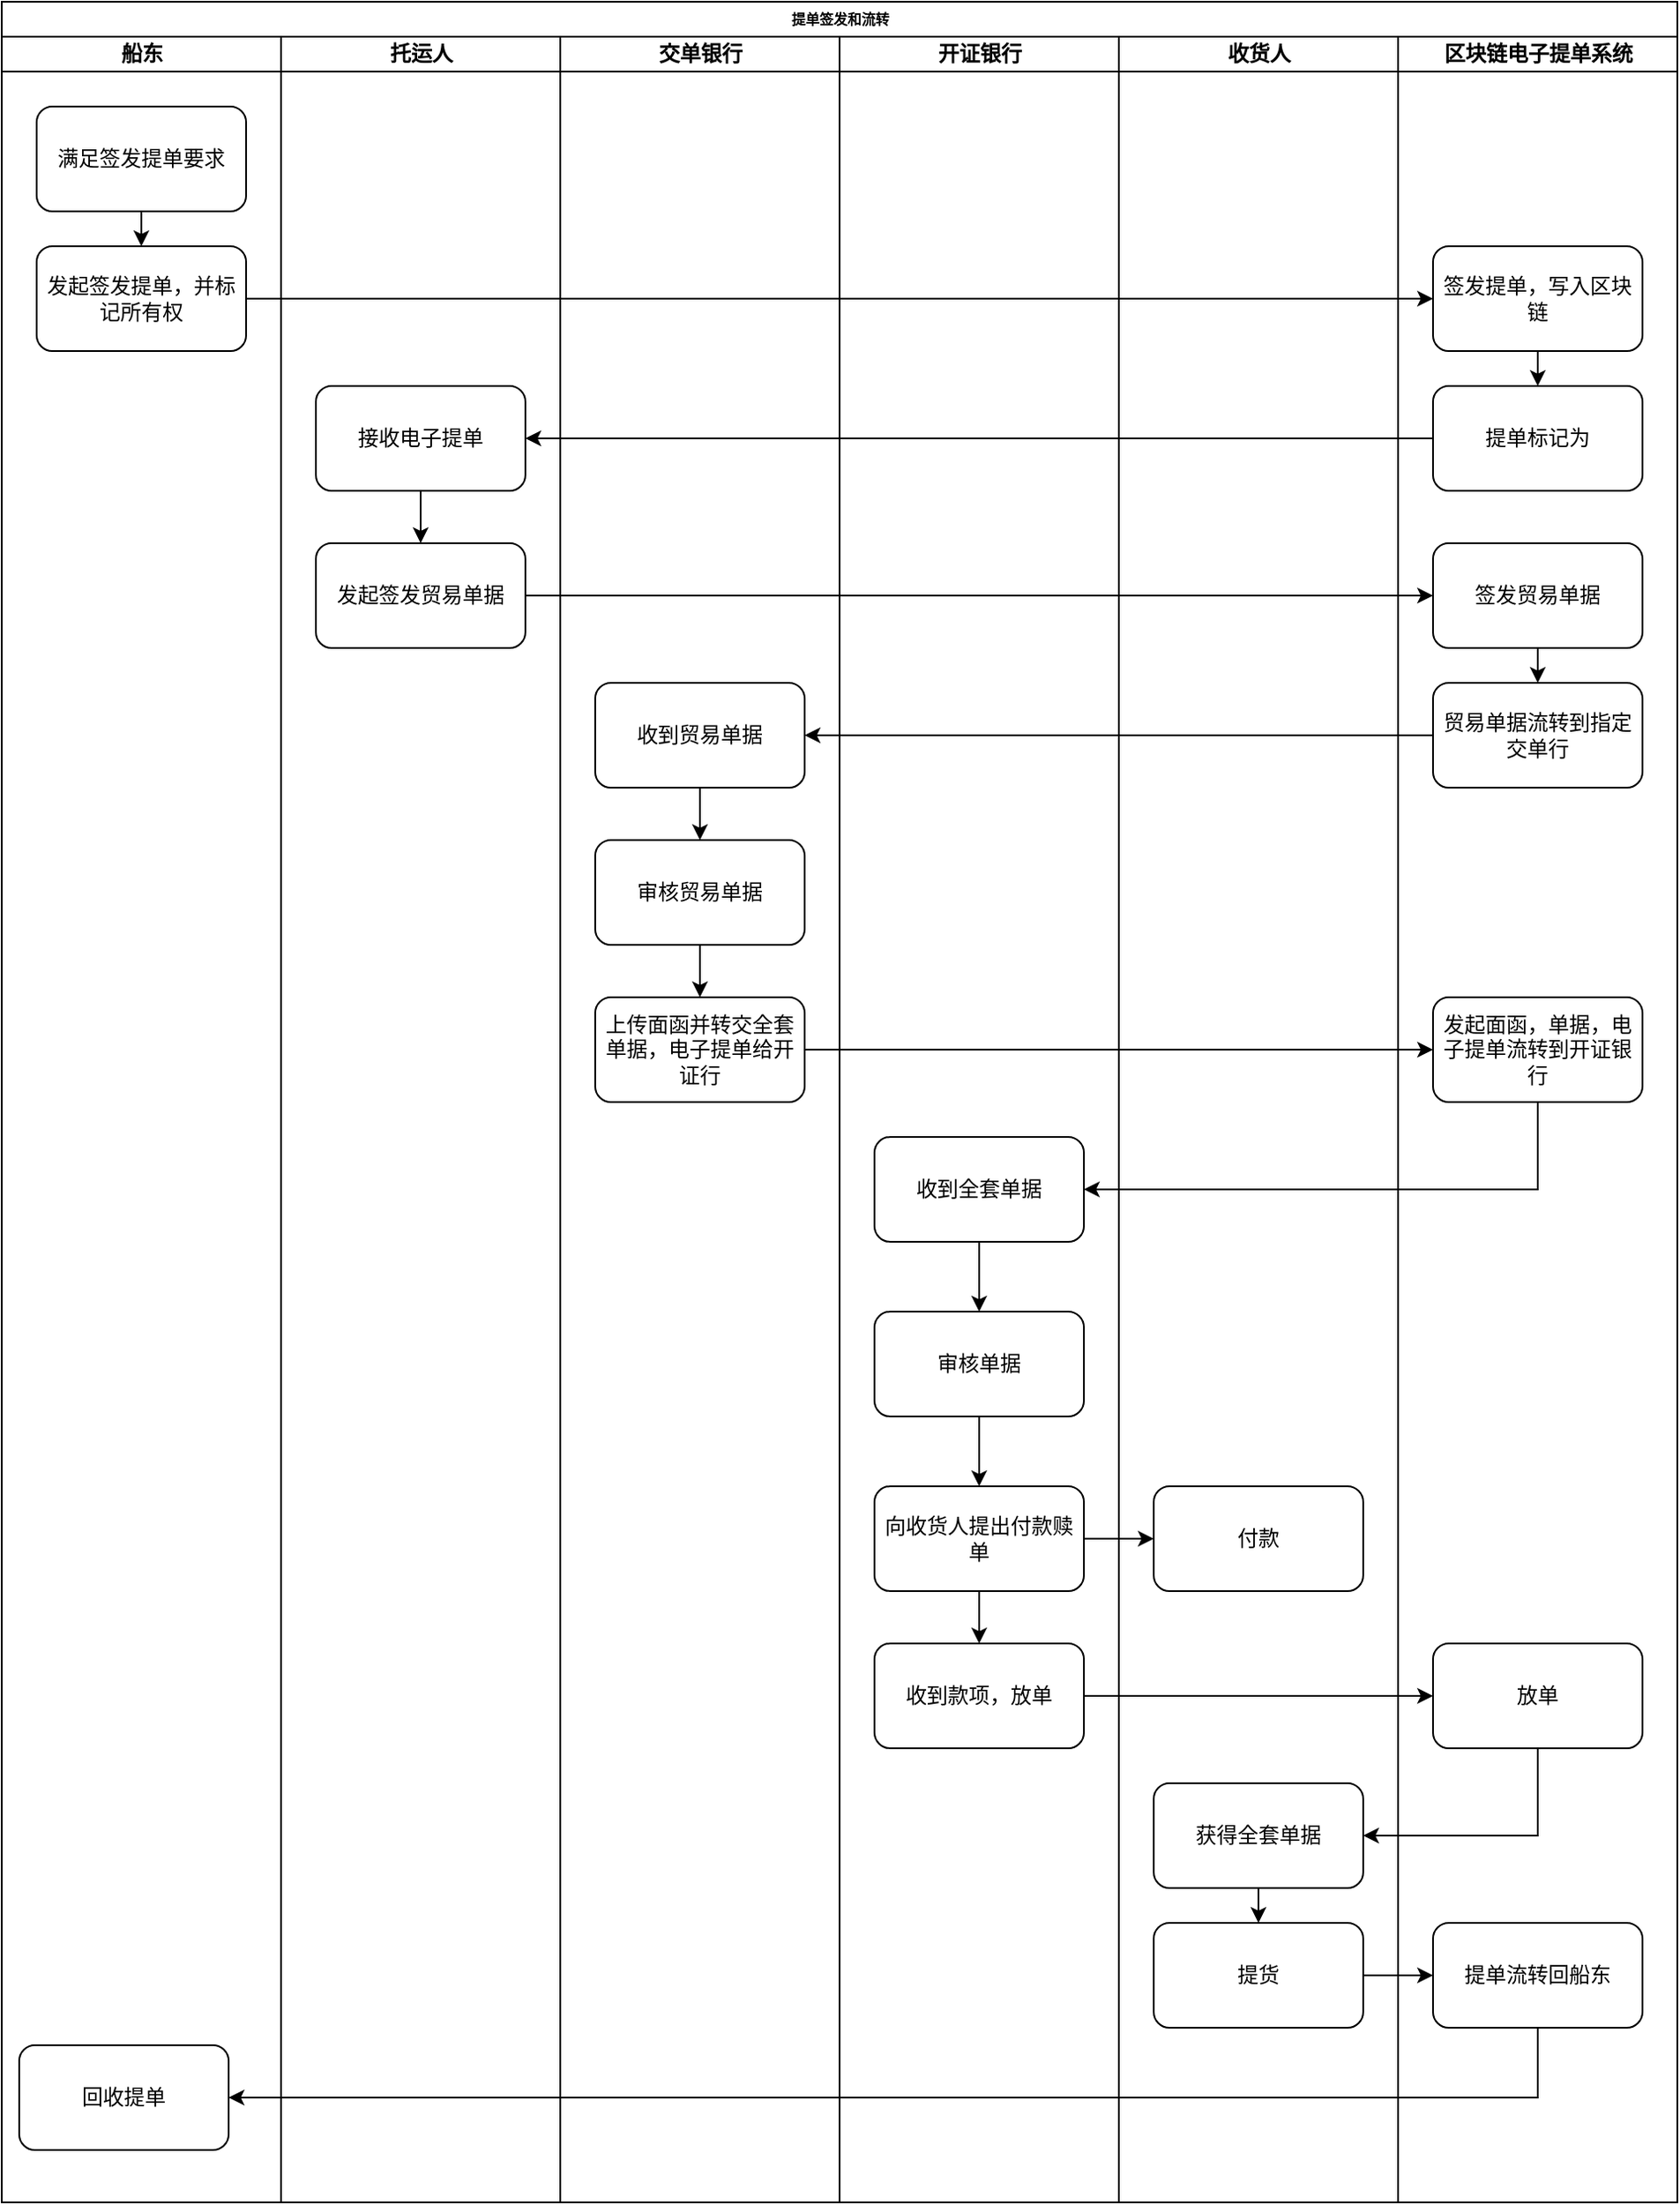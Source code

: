 <mxfile version="21.7.5" type="github">
  <diagram name="Page-1" id="74e2e168-ea6b-b213-b513-2b3c1d86103e">
    <mxGraphModel dx="1029" dy="739" grid="1" gridSize="10" guides="1" tooltips="1" connect="1" arrows="1" fold="1" page="1" pageScale="1" pageWidth="1100" pageHeight="850" background="none" math="0" shadow="0">
      <root>
        <mxCell id="0" />
        <mxCell id="1" parent="0" />
        <mxCell id="77e6c97f196da883-1" value="提单签发和流转" style="swimlane;html=1;childLayout=stackLayout;startSize=20;rounded=0;shadow=0;labelBackgroundColor=none;strokeWidth=1;fontFamily=Verdana;fontSize=8;align=center;" parent="1" vertex="1">
          <mxGeometry x="70" y="40" width="960" height="1260" as="geometry" />
        </mxCell>
        <mxCell id="77e6c97f196da883-2" value="船东" style="swimlane;html=1;startSize=20;" parent="77e6c97f196da883-1" vertex="1">
          <mxGeometry y="20" width="160" height="1240" as="geometry" />
        </mxCell>
        <mxCell id="e8hGfYv2KuV4wwroEPrG-4" style="edgeStyle=orthogonalEdgeStyle;rounded=0;orthogonalLoop=1;jettySize=auto;html=1;exitX=0.5;exitY=1;exitDx=0;exitDy=0;entryX=0.5;entryY=0;entryDx=0;entryDy=0;" edge="1" parent="77e6c97f196da883-2" source="e8hGfYv2KuV4wwroEPrG-2" target="e8hGfYv2KuV4wwroEPrG-3">
          <mxGeometry relative="1" as="geometry" />
        </mxCell>
        <mxCell id="e8hGfYv2KuV4wwroEPrG-2" value="满足签发提单要求" style="rounded=1;whiteSpace=wrap;html=1;" vertex="1" parent="77e6c97f196da883-2">
          <mxGeometry x="20" y="40" width="120" height="60" as="geometry" />
        </mxCell>
        <mxCell id="e8hGfYv2KuV4wwroEPrG-3" value="发起签发提单，并标记所有权" style="rounded=1;whiteSpace=wrap;html=1;" vertex="1" parent="77e6c97f196da883-2">
          <mxGeometry x="20" y="120" width="120" height="60" as="geometry" />
        </mxCell>
        <mxCell id="e8hGfYv2KuV4wwroEPrG-45" value="回收提单" style="rounded=1;whiteSpace=wrap;html=1;" vertex="1" parent="77e6c97f196da883-2">
          <mxGeometry x="10" y="1150" width="120" height="60" as="geometry" />
        </mxCell>
        <mxCell id="77e6c97f196da883-3" value="托运人" style="swimlane;html=1;startSize=20;" parent="77e6c97f196da883-1" vertex="1">
          <mxGeometry x="160" y="20" width="160" height="1240" as="geometry" />
        </mxCell>
        <mxCell id="e8hGfYv2KuV4wwroEPrG-12" style="edgeStyle=orthogonalEdgeStyle;rounded=0;orthogonalLoop=1;jettySize=auto;html=1;exitX=0.5;exitY=1;exitDx=0;exitDy=0;entryX=0.5;entryY=0;entryDx=0;entryDy=0;" edge="1" parent="77e6c97f196da883-3" source="e8hGfYv2KuV4wwroEPrG-9" target="e8hGfYv2KuV4wwroEPrG-11">
          <mxGeometry relative="1" as="geometry" />
        </mxCell>
        <mxCell id="e8hGfYv2KuV4wwroEPrG-9" value="接收电子提单" style="rounded=1;whiteSpace=wrap;html=1;" vertex="1" parent="77e6c97f196da883-3">
          <mxGeometry x="20" y="200" width="120" height="60" as="geometry" />
        </mxCell>
        <mxCell id="e8hGfYv2KuV4wwroEPrG-11" value="发起签发贸易单据" style="rounded=1;whiteSpace=wrap;html=1;" vertex="1" parent="77e6c97f196da883-3">
          <mxGeometry x="20" y="290" width="120" height="60" as="geometry" />
        </mxCell>
        <mxCell id="77e6c97f196da883-4" value="交单银行" style="swimlane;html=1;startSize=20;" parent="77e6c97f196da883-1" vertex="1">
          <mxGeometry x="320" y="20" width="160" height="1240" as="geometry" />
        </mxCell>
        <mxCell id="e8hGfYv2KuV4wwroEPrG-22" style="edgeStyle=orthogonalEdgeStyle;rounded=0;orthogonalLoop=1;jettySize=auto;html=1;exitX=0.5;exitY=1;exitDx=0;exitDy=0;entryX=0.5;entryY=0;entryDx=0;entryDy=0;" edge="1" parent="77e6c97f196da883-4" source="e8hGfYv2KuV4wwroEPrG-17" target="e8hGfYv2KuV4wwroEPrG-21">
          <mxGeometry relative="1" as="geometry" />
        </mxCell>
        <mxCell id="e8hGfYv2KuV4wwroEPrG-17" value="收到贸易单据" style="rounded=1;whiteSpace=wrap;html=1;" vertex="1" parent="77e6c97f196da883-4">
          <mxGeometry x="20" y="370" width="120" height="60" as="geometry" />
        </mxCell>
        <mxCell id="e8hGfYv2KuV4wwroEPrG-24" style="edgeStyle=orthogonalEdgeStyle;rounded=0;orthogonalLoop=1;jettySize=auto;html=1;exitX=0.5;exitY=1;exitDx=0;exitDy=0;" edge="1" parent="77e6c97f196da883-4" source="e8hGfYv2KuV4wwroEPrG-21" target="e8hGfYv2KuV4wwroEPrG-23">
          <mxGeometry relative="1" as="geometry" />
        </mxCell>
        <mxCell id="e8hGfYv2KuV4wwroEPrG-21" value="审核贸易单据" style="rounded=1;whiteSpace=wrap;html=1;" vertex="1" parent="77e6c97f196da883-4">
          <mxGeometry x="20" y="460" width="120" height="60" as="geometry" />
        </mxCell>
        <mxCell id="e8hGfYv2KuV4wwroEPrG-23" value="上传面函并转交全套单据，电子提单给开证行" style="rounded=1;whiteSpace=wrap;html=1;" vertex="1" parent="77e6c97f196da883-4">
          <mxGeometry x="20" y="550" width="120" height="60" as="geometry" />
        </mxCell>
        <mxCell id="77e6c97f196da883-5" value="开证银行" style="swimlane;html=1;startSize=20;" parent="77e6c97f196da883-1" vertex="1">
          <mxGeometry x="480" y="20" width="160" height="1240" as="geometry" />
        </mxCell>
        <mxCell id="e8hGfYv2KuV4wwroEPrG-30" style="edgeStyle=orthogonalEdgeStyle;rounded=0;orthogonalLoop=1;jettySize=auto;html=1;exitX=0.5;exitY=1;exitDx=0;exitDy=0;entryX=0.5;entryY=0;entryDx=0;entryDy=0;" edge="1" parent="77e6c97f196da883-5" source="e8hGfYv2KuV4wwroEPrG-27" target="e8hGfYv2KuV4wwroEPrG-29">
          <mxGeometry relative="1" as="geometry" />
        </mxCell>
        <mxCell id="e8hGfYv2KuV4wwroEPrG-27" value="收到全套单据" style="rounded=1;whiteSpace=wrap;html=1;" vertex="1" parent="77e6c97f196da883-5">
          <mxGeometry x="20" y="630" width="120" height="60" as="geometry" />
        </mxCell>
        <mxCell id="e8hGfYv2KuV4wwroEPrG-32" style="edgeStyle=orthogonalEdgeStyle;rounded=0;orthogonalLoop=1;jettySize=auto;html=1;exitX=0.5;exitY=1;exitDx=0;exitDy=0;entryX=0.5;entryY=0;entryDx=0;entryDy=0;" edge="1" parent="77e6c97f196da883-5" source="e8hGfYv2KuV4wwroEPrG-29" target="e8hGfYv2KuV4wwroEPrG-31">
          <mxGeometry relative="1" as="geometry" />
        </mxCell>
        <mxCell id="e8hGfYv2KuV4wwroEPrG-29" value="审核单据" style="rounded=1;whiteSpace=wrap;html=1;" vertex="1" parent="77e6c97f196da883-5">
          <mxGeometry x="20" y="730" width="120" height="60" as="geometry" />
        </mxCell>
        <mxCell id="e8hGfYv2KuV4wwroEPrG-36" style="edgeStyle=orthogonalEdgeStyle;rounded=0;orthogonalLoop=1;jettySize=auto;html=1;exitX=0.5;exitY=1;exitDx=0;exitDy=0;entryX=0.5;entryY=0;entryDx=0;entryDy=0;" edge="1" parent="77e6c97f196da883-5" source="e8hGfYv2KuV4wwroEPrG-31" target="e8hGfYv2KuV4wwroEPrG-35">
          <mxGeometry relative="1" as="geometry" />
        </mxCell>
        <mxCell id="e8hGfYv2KuV4wwroEPrG-31" value="向收货人提出付款赎单" style="rounded=1;whiteSpace=wrap;html=1;" vertex="1" parent="77e6c97f196da883-5">
          <mxGeometry x="20" y="830" width="120" height="60" as="geometry" />
        </mxCell>
        <mxCell id="e8hGfYv2KuV4wwroEPrG-35" value="收到款项，放单" style="rounded=1;whiteSpace=wrap;html=1;" vertex="1" parent="77e6c97f196da883-5">
          <mxGeometry x="20" y="920" width="120" height="60" as="geometry" />
        </mxCell>
        <mxCell id="77e6c97f196da883-6" value="收货人" style="swimlane;html=1;startSize=20;" parent="77e6c97f196da883-1" vertex="1">
          <mxGeometry x="640" y="20" width="160" height="1240" as="geometry" />
        </mxCell>
        <mxCell id="e8hGfYv2KuV4wwroEPrG-33" value="付款" style="rounded=1;whiteSpace=wrap;html=1;" vertex="1" parent="77e6c97f196da883-6">
          <mxGeometry x="20" y="830" width="120" height="60" as="geometry" />
        </mxCell>
        <mxCell id="e8hGfYv2KuV4wwroEPrG-42" style="edgeStyle=orthogonalEdgeStyle;rounded=0;orthogonalLoop=1;jettySize=auto;html=1;exitX=0.5;exitY=1;exitDx=0;exitDy=0;entryX=0.5;entryY=0;entryDx=0;entryDy=0;" edge="1" parent="77e6c97f196da883-6" source="e8hGfYv2KuV4wwroEPrG-39" target="e8hGfYv2KuV4wwroEPrG-41">
          <mxGeometry relative="1" as="geometry" />
        </mxCell>
        <mxCell id="e8hGfYv2KuV4wwroEPrG-39" value="获得全套单据" style="rounded=1;whiteSpace=wrap;html=1;" vertex="1" parent="77e6c97f196da883-6">
          <mxGeometry x="20" y="1000" width="120" height="60" as="geometry" />
        </mxCell>
        <mxCell id="e8hGfYv2KuV4wwroEPrG-41" value="提货" style="rounded=1;whiteSpace=wrap;html=1;" vertex="1" parent="77e6c97f196da883-6">
          <mxGeometry x="20" y="1080" width="120" height="60" as="geometry" />
        </mxCell>
        <mxCell id="77e6c97f196da883-7" value="区块链电子提单系统" style="swimlane;html=1;startSize=20;" parent="77e6c97f196da883-1" vertex="1">
          <mxGeometry x="800" y="20" width="160" height="1240" as="geometry" />
        </mxCell>
        <mxCell id="e8hGfYv2KuV4wwroEPrG-8" style="edgeStyle=orthogonalEdgeStyle;rounded=0;orthogonalLoop=1;jettySize=auto;html=1;exitX=0.5;exitY=1;exitDx=0;exitDy=0;entryX=0.5;entryY=0;entryDx=0;entryDy=0;" edge="1" parent="77e6c97f196da883-7" source="e8hGfYv2KuV4wwroEPrG-5" target="e8hGfYv2KuV4wwroEPrG-7">
          <mxGeometry relative="1" as="geometry" />
        </mxCell>
        <mxCell id="e8hGfYv2KuV4wwroEPrG-5" value="签发提单，写入区块链" style="rounded=1;whiteSpace=wrap;html=1;" vertex="1" parent="77e6c97f196da883-7">
          <mxGeometry x="20" y="120" width="120" height="60" as="geometry" />
        </mxCell>
        <mxCell id="e8hGfYv2KuV4wwroEPrG-7" value="提单标记为" style="rounded=1;whiteSpace=wrap;html=1;" vertex="1" parent="77e6c97f196da883-7">
          <mxGeometry x="20" y="200" width="120" height="60" as="geometry" />
        </mxCell>
        <mxCell id="e8hGfYv2KuV4wwroEPrG-16" style="edgeStyle=orthogonalEdgeStyle;rounded=0;orthogonalLoop=1;jettySize=auto;html=1;exitX=0.5;exitY=1;exitDx=0;exitDy=0;entryX=0.5;entryY=0;entryDx=0;entryDy=0;" edge="1" parent="77e6c97f196da883-7" source="e8hGfYv2KuV4wwroEPrG-13" target="e8hGfYv2KuV4wwroEPrG-15">
          <mxGeometry relative="1" as="geometry" />
        </mxCell>
        <mxCell id="e8hGfYv2KuV4wwroEPrG-13" value="签发贸易单据" style="rounded=1;whiteSpace=wrap;html=1;" vertex="1" parent="77e6c97f196da883-7">
          <mxGeometry x="20" y="290" width="120" height="60" as="geometry" />
        </mxCell>
        <mxCell id="e8hGfYv2KuV4wwroEPrG-15" value="贸易单据流转到指定交单行" style="rounded=1;whiteSpace=wrap;html=1;" vertex="1" parent="77e6c97f196da883-7">
          <mxGeometry x="20" y="370" width="120" height="60" as="geometry" />
        </mxCell>
        <mxCell id="e8hGfYv2KuV4wwroEPrG-25" value="发起面函，单据，电子提单流转到开证银行" style="rounded=1;whiteSpace=wrap;html=1;" vertex="1" parent="77e6c97f196da883-7">
          <mxGeometry x="20" y="550" width="120" height="60" as="geometry" />
        </mxCell>
        <mxCell id="e8hGfYv2KuV4wwroEPrG-37" value="放单" style="rounded=1;whiteSpace=wrap;html=1;" vertex="1" parent="77e6c97f196da883-7">
          <mxGeometry x="20" y="920" width="120" height="60" as="geometry" />
        </mxCell>
        <mxCell id="e8hGfYv2KuV4wwroEPrG-43" value="提单流转回船东" style="rounded=1;whiteSpace=wrap;html=1;" vertex="1" parent="77e6c97f196da883-7">
          <mxGeometry x="20" y="1080" width="120" height="60" as="geometry" />
        </mxCell>
        <mxCell id="e8hGfYv2KuV4wwroEPrG-6" style="edgeStyle=orthogonalEdgeStyle;rounded=0;orthogonalLoop=1;jettySize=auto;html=1;exitX=1;exitY=0.5;exitDx=0;exitDy=0;entryX=0;entryY=0.5;entryDx=0;entryDy=0;" edge="1" parent="77e6c97f196da883-1" source="e8hGfYv2KuV4wwroEPrG-3" target="e8hGfYv2KuV4wwroEPrG-5">
          <mxGeometry relative="1" as="geometry" />
        </mxCell>
        <mxCell id="e8hGfYv2KuV4wwroEPrG-10" style="edgeStyle=orthogonalEdgeStyle;rounded=0;orthogonalLoop=1;jettySize=auto;html=1;exitX=0;exitY=0.5;exitDx=0;exitDy=0;entryX=1;entryY=0.5;entryDx=0;entryDy=0;" edge="1" parent="77e6c97f196da883-1" source="e8hGfYv2KuV4wwroEPrG-7" target="e8hGfYv2KuV4wwroEPrG-9">
          <mxGeometry relative="1" as="geometry" />
        </mxCell>
        <mxCell id="e8hGfYv2KuV4wwroEPrG-14" style="edgeStyle=orthogonalEdgeStyle;rounded=0;orthogonalLoop=1;jettySize=auto;html=1;exitX=1;exitY=0.5;exitDx=0;exitDy=0;entryX=0;entryY=0.5;entryDx=0;entryDy=0;" edge="1" parent="77e6c97f196da883-1" source="e8hGfYv2KuV4wwroEPrG-11" target="e8hGfYv2KuV4wwroEPrG-13">
          <mxGeometry relative="1" as="geometry" />
        </mxCell>
        <mxCell id="e8hGfYv2KuV4wwroEPrG-18" style="edgeStyle=orthogonalEdgeStyle;rounded=0;orthogonalLoop=1;jettySize=auto;html=1;exitX=0;exitY=0.5;exitDx=0;exitDy=0;entryX=1;entryY=0.5;entryDx=0;entryDy=0;" edge="1" parent="77e6c97f196da883-1" source="e8hGfYv2KuV4wwroEPrG-15" target="e8hGfYv2KuV4wwroEPrG-17">
          <mxGeometry relative="1" as="geometry" />
        </mxCell>
        <mxCell id="e8hGfYv2KuV4wwroEPrG-26" style="edgeStyle=orthogonalEdgeStyle;rounded=0;orthogonalLoop=1;jettySize=auto;html=1;exitX=1;exitY=0.5;exitDx=0;exitDy=0;" edge="1" parent="77e6c97f196da883-1" source="e8hGfYv2KuV4wwroEPrG-23" target="e8hGfYv2KuV4wwroEPrG-25">
          <mxGeometry relative="1" as="geometry" />
        </mxCell>
        <mxCell id="e8hGfYv2KuV4wwroEPrG-28" style="edgeStyle=orthogonalEdgeStyle;rounded=0;orthogonalLoop=1;jettySize=auto;html=1;exitX=0.5;exitY=1;exitDx=0;exitDy=0;entryX=1;entryY=0.5;entryDx=0;entryDy=0;" edge="1" parent="77e6c97f196da883-1" source="e8hGfYv2KuV4wwroEPrG-25" target="e8hGfYv2KuV4wwroEPrG-27">
          <mxGeometry relative="1" as="geometry" />
        </mxCell>
        <mxCell id="e8hGfYv2KuV4wwroEPrG-34" style="edgeStyle=orthogonalEdgeStyle;rounded=0;orthogonalLoop=1;jettySize=auto;html=1;exitX=1;exitY=0.5;exitDx=0;exitDy=0;entryX=0;entryY=0.5;entryDx=0;entryDy=0;" edge="1" parent="77e6c97f196da883-1" source="e8hGfYv2KuV4wwroEPrG-31" target="e8hGfYv2KuV4wwroEPrG-33">
          <mxGeometry relative="1" as="geometry" />
        </mxCell>
        <mxCell id="e8hGfYv2KuV4wwroEPrG-38" style="edgeStyle=orthogonalEdgeStyle;rounded=0;orthogonalLoop=1;jettySize=auto;html=1;exitX=1;exitY=0.5;exitDx=0;exitDy=0;entryX=0;entryY=0.5;entryDx=0;entryDy=0;" edge="1" parent="77e6c97f196da883-1" source="e8hGfYv2KuV4wwroEPrG-35" target="e8hGfYv2KuV4wwroEPrG-37">
          <mxGeometry relative="1" as="geometry" />
        </mxCell>
        <mxCell id="e8hGfYv2KuV4wwroEPrG-40" style="edgeStyle=orthogonalEdgeStyle;rounded=0;orthogonalLoop=1;jettySize=auto;html=1;exitX=0.5;exitY=1;exitDx=0;exitDy=0;entryX=1;entryY=0.5;entryDx=0;entryDy=0;" edge="1" parent="77e6c97f196da883-1" source="e8hGfYv2KuV4wwroEPrG-37" target="e8hGfYv2KuV4wwroEPrG-39">
          <mxGeometry relative="1" as="geometry" />
        </mxCell>
        <mxCell id="e8hGfYv2KuV4wwroEPrG-44" style="edgeStyle=orthogonalEdgeStyle;rounded=0;orthogonalLoop=1;jettySize=auto;html=1;exitX=1;exitY=0.5;exitDx=0;exitDy=0;entryX=0;entryY=0.5;entryDx=0;entryDy=0;" edge="1" parent="77e6c97f196da883-1" source="e8hGfYv2KuV4wwroEPrG-41" target="e8hGfYv2KuV4wwroEPrG-43">
          <mxGeometry relative="1" as="geometry" />
        </mxCell>
        <mxCell id="e8hGfYv2KuV4wwroEPrG-46" style="edgeStyle=orthogonalEdgeStyle;rounded=0;orthogonalLoop=1;jettySize=auto;html=1;exitX=0.5;exitY=1;exitDx=0;exitDy=0;entryX=1;entryY=0.5;entryDx=0;entryDy=0;" edge="1" parent="77e6c97f196da883-1" source="e8hGfYv2KuV4wwroEPrG-43" target="e8hGfYv2KuV4wwroEPrG-45">
          <mxGeometry relative="1" as="geometry" />
        </mxCell>
      </root>
    </mxGraphModel>
  </diagram>
</mxfile>
